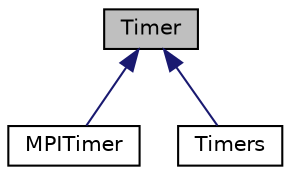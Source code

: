 digraph "Timer"
{
 // LATEX_PDF_SIZE
  edge [fontname="Helvetica",fontsize="10",labelfontname="Helvetica",labelfontsize="10"];
  node [fontname="Helvetica",fontsize="10",shape=record];
  Node1 [label="Timer",height=0.2,width=0.4,color="black", fillcolor="grey75", style="filled", fontcolor="black",tooltip=" "];
  Node1 -> Node2 [dir="back",color="midnightblue",fontsize="10",style="solid",fontname="Helvetica"];
  Node2 [label="MPITimer",height=0.2,width=0.4,color="black", fillcolor="white", style="filled",URL="$classpFlow_1_1MPITimer.html",tooltip=" "];
  Node1 -> Node3 [dir="back",color="midnightblue",fontsize="10",style="solid",fontname="Helvetica"];
  Node3 [label="Timers",height=0.2,width=0.4,color="black", fillcolor="white", style="filled",URL="$classpFlow_1_1Timers.html",tooltip=" "];
}
